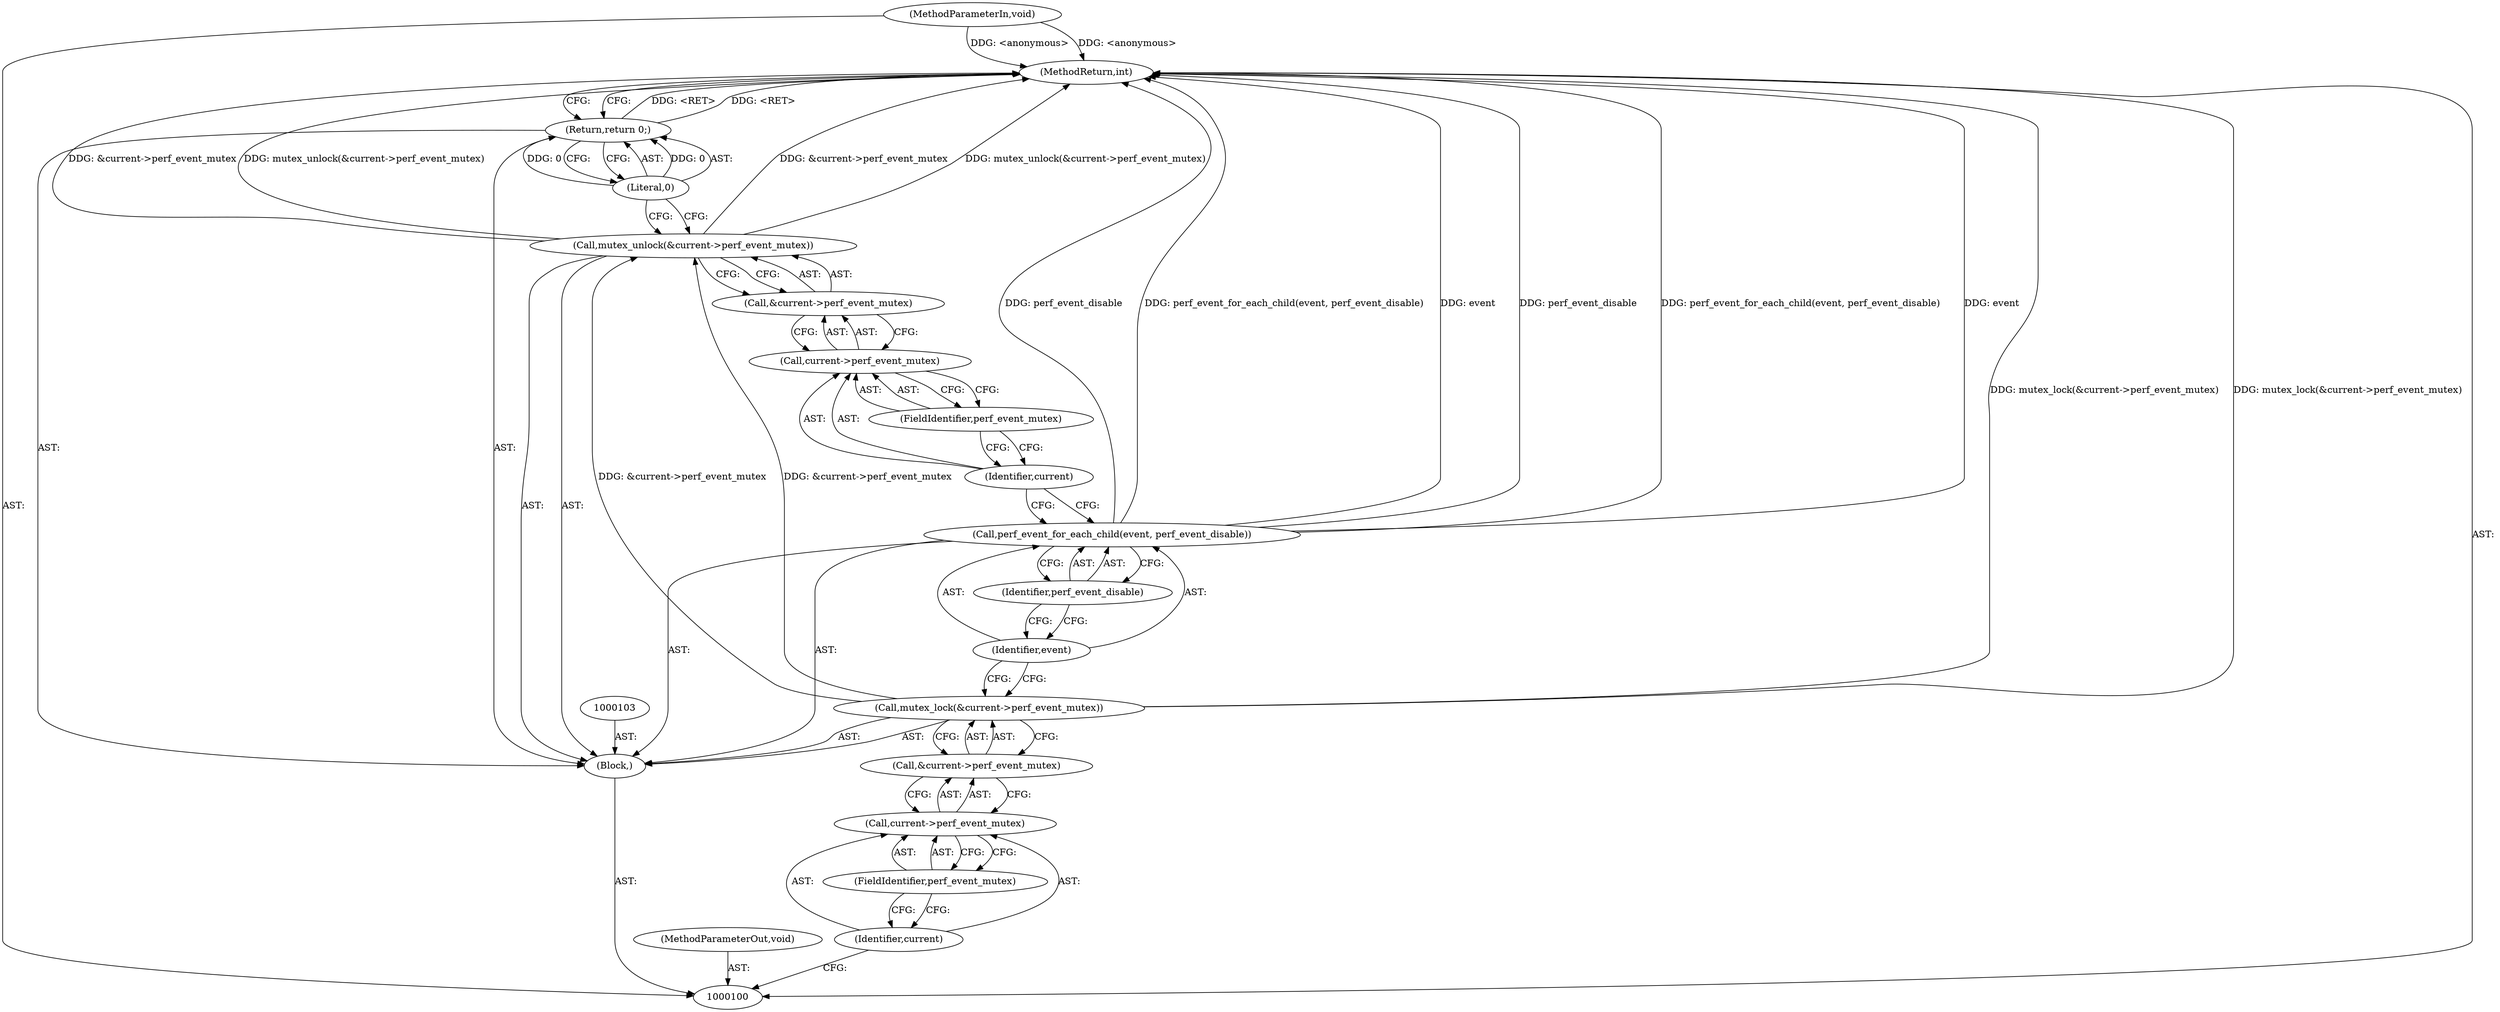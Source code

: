 digraph "1_linux_f63a8daa5812afef4f06c962351687e1ff9ccb2b_7" {
"1000119" [label="(MethodReturn,int)"];
"1000101" [label="(MethodParameterIn,void)"];
"1000147" [label="(MethodParameterOut,void)"];
"1000117" [label="(Return,return 0;)"];
"1000118" [label="(Literal,0)"];
"1000102" [label="(Block,)"];
"1000105" [label="(Call,&current->perf_event_mutex)"];
"1000106" [label="(Call,current->perf_event_mutex)"];
"1000107" [label="(Identifier,current)"];
"1000104" [label="(Call,mutex_lock(&current->perf_event_mutex))"];
"1000108" [label="(FieldIdentifier,perf_event_mutex)"];
"1000109" [label="(Call,perf_event_for_each_child(event, perf_event_disable))"];
"1000110" [label="(Identifier,event)"];
"1000111" [label="(Identifier,perf_event_disable)"];
"1000113" [label="(Call,&current->perf_event_mutex)"];
"1000114" [label="(Call,current->perf_event_mutex)"];
"1000115" [label="(Identifier,current)"];
"1000112" [label="(Call,mutex_unlock(&current->perf_event_mutex))"];
"1000116" [label="(FieldIdentifier,perf_event_mutex)"];
"1000119" -> "1000100"  [label="AST: "];
"1000119" -> "1000117"  [label="CFG: "];
"1000104" -> "1000119"  [label="DDG: mutex_lock(&current->perf_event_mutex)"];
"1000112" -> "1000119"  [label="DDG: mutex_unlock(&current->perf_event_mutex)"];
"1000112" -> "1000119"  [label="DDG: &current->perf_event_mutex"];
"1000109" -> "1000119"  [label="DDG: perf_event_disable"];
"1000109" -> "1000119"  [label="DDG: perf_event_for_each_child(event, perf_event_disable)"];
"1000109" -> "1000119"  [label="DDG: event"];
"1000101" -> "1000119"  [label="DDG: <anonymous>"];
"1000117" -> "1000119"  [label="DDG: <RET>"];
"1000101" -> "1000100"  [label="AST: "];
"1000101" -> "1000119"  [label="DDG: <anonymous>"];
"1000147" -> "1000100"  [label="AST: "];
"1000117" -> "1000102"  [label="AST: "];
"1000117" -> "1000118"  [label="CFG: "];
"1000118" -> "1000117"  [label="AST: "];
"1000119" -> "1000117"  [label="CFG: "];
"1000117" -> "1000119"  [label="DDG: <RET>"];
"1000118" -> "1000117"  [label="DDG: 0"];
"1000118" -> "1000117"  [label="AST: "];
"1000118" -> "1000112"  [label="CFG: "];
"1000117" -> "1000118"  [label="CFG: "];
"1000118" -> "1000117"  [label="DDG: 0"];
"1000102" -> "1000100"  [label="AST: "];
"1000103" -> "1000102"  [label="AST: "];
"1000104" -> "1000102"  [label="AST: "];
"1000109" -> "1000102"  [label="AST: "];
"1000112" -> "1000102"  [label="AST: "];
"1000117" -> "1000102"  [label="AST: "];
"1000105" -> "1000104"  [label="AST: "];
"1000105" -> "1000106"  [label="CFG: "];
"1000106" -> "1000105"  [label="AST: "];
"1000104" -> "1000105"  [label="CFG: "];
"1000106" -> "1000105"  [label="AST: "];
"1000106" -> "1000108"  [label="CFG: "];
"1000107" -> "1000106"  [label="AST: "];
"1000108" -> "1000106"  [label="AST: "];
"1000105" -> "1000106"  [label="CFG: "];
"1000107" -> "1000106"  [label="AST: "];
"1000107" -> "1000100"  [label="CFG: "];
"1000108" -> "1000107"  [label="CFG: "];
"1000104" -> "1000102"  [label="AST: "];
"1000104" -> "1000105"  [label="CFG: "];
"1000105" -> "1000104"  [label="AST: "];
"1000110" -> "1000104"  [label="CFG: "];
"1000104" -> "1000119"  [label="DDG: mutex_lock(&current->perf_event_mutex)"];
"1000104" -> "1000112"  [label="DDG: &current->perf_event_mutex"];
"1000108" -> "1000106"  [label="AST: "];
"1000108" -> "1000107"  [label="CFG: "];
"1000106" -> "1000108"  [label="CFG: "];
"1000109" -> "1000102"  [label="AST: "];
"1000109" -> "1000111"  [label="CFG: "];
"1000110" -> "1000109"  [label="AST: "];
"1000111" -> "1000109"  [label="AST: "];
"1000115" -> "1000109"  [label="CFG: "];
"1000109" -> "1000119"  [label="DDG: perf_event_disable"];
"1000109" -> "1000119"  [label="DDG: perf_event_for_each_child(event, perf_event_disable)"];
"1000109" -> "1000119"  [label="DDG: event"];
"1000110" -> "1000109"  [label="AST: "];
"1000110" -> "1000104"  [label="CFG: "];
"1000111" -> "1000110"  [label="CFG: "];
"1000111" -> "1000109"  [label="AST: "];
"1000111" -> "1000110"  [label="CFG: "];
"1000109" -> "1000111"  [label="CFG: "];
"1000113" -> "1000112"  [label="AST: "];
"1000113" -> "1000114"  [label="CFG: "];
"1000114" -> "1000113"  [label="AST: "];
"1000112" -> "1000113"  [label="CFG: "];
"1000114" -> "1000113"  [label="AST: "];
"1000114" -> "1000116"  [label="CFG: "];
"1000115" -> "1000114"  [label="AST: "];
"1000116" -> "1000114"  [label="AST: "];
"1000113" -> "1000114"  [label="CFG: "];
"1000115" -> "1000114"  [label="AST: "];
"1000115" -> "1000109"  [label="CFG: "];
"1000116" -> "1000115"  [label="CFG: "];
"1000112" -> "1000102"  [label="AST: "];
"1000112" -> "1000113"  [label="CFG: "];
"1000113" -> "1000112"  [label="AST: "];
"1000118" -> "1000112"  [label="CFG: "];
"1000112" -> "1000119"  [label="DDG: mutex_unlock(&current->perf_event_mutex)"];
"1000112" -> "1000119"  [label="DDG: &current->perf_event_mutex"];
"1000104" -> "1000112"  [label="DDG: &current->perf_event_mutex"];
"1000116" -> "1000114"  [label="AST: "];
"1000116" -> "1000115"  [label="CFG: "];
"1000114" -> "1000116"  [label="CFG: "];
}
